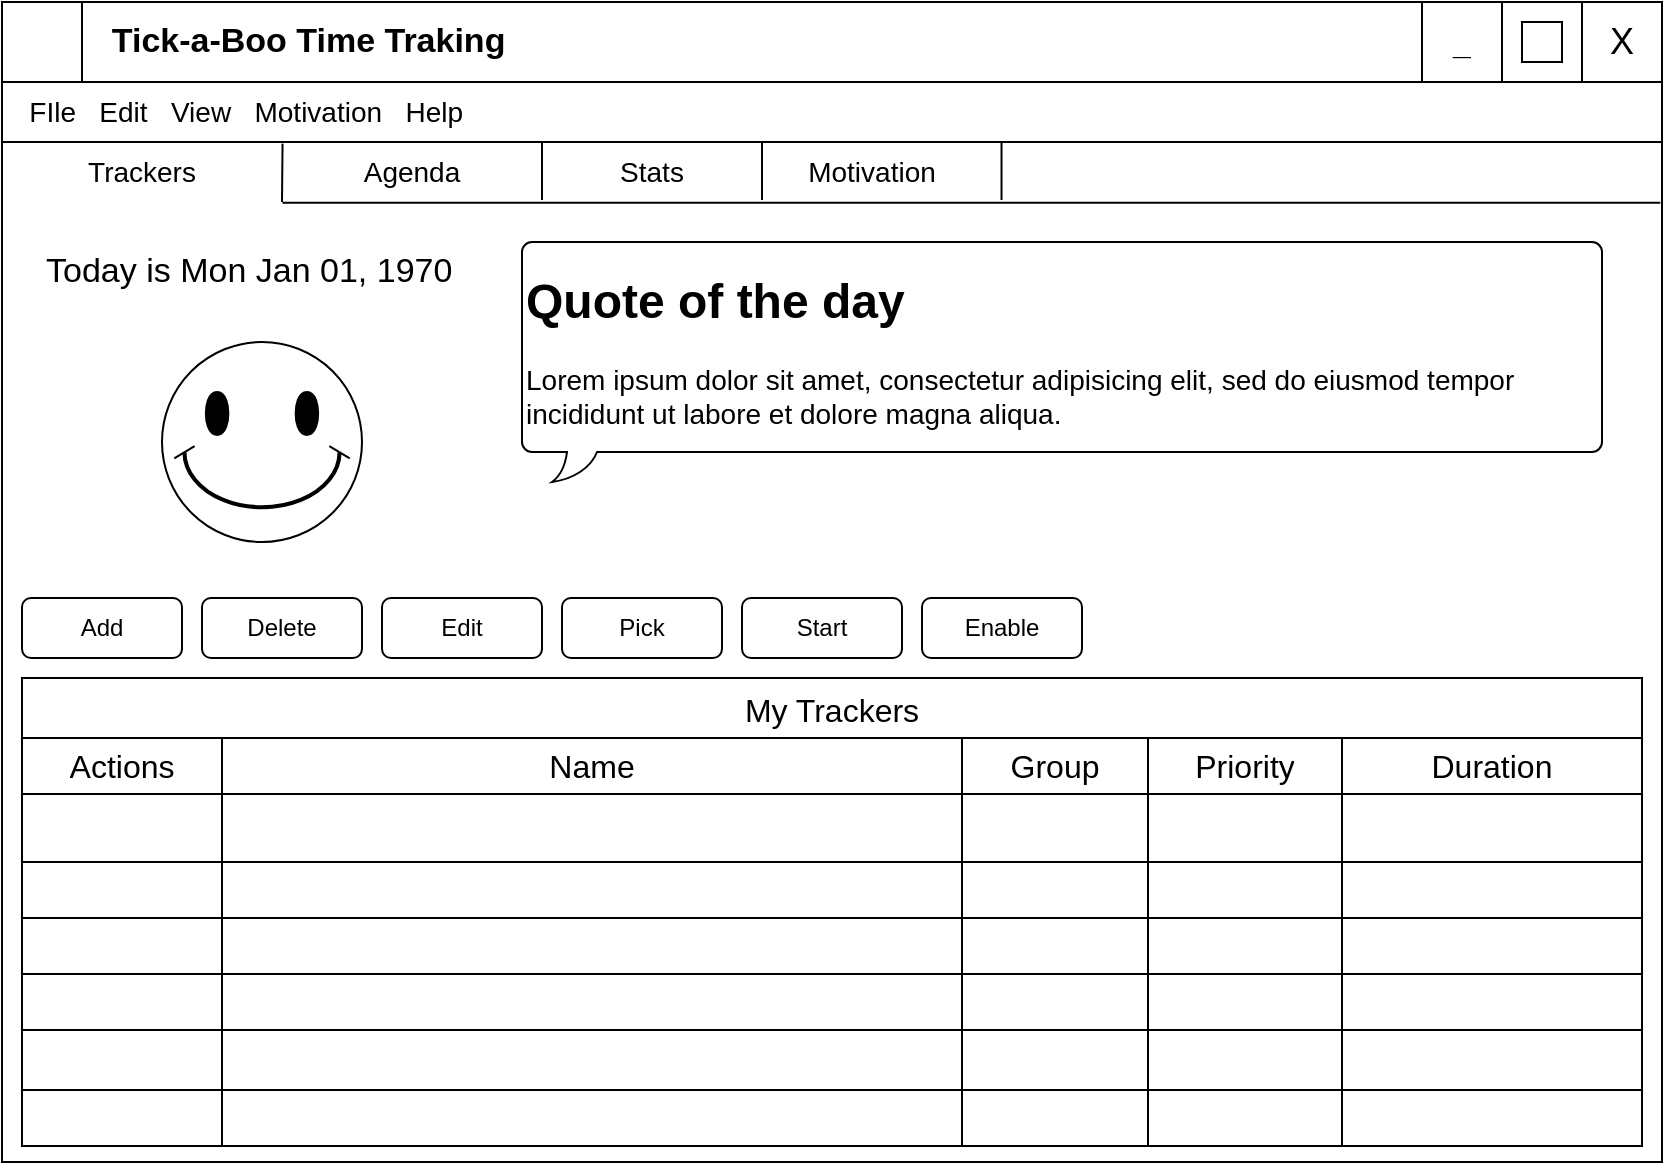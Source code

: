 <mxfile version="21.3.7" type="device">
  <diagram name="Page-1" id="lpUWkCVBu4SeMIq9ocWI">
    <mxGraphModel dx="989" dy="582" grid="1" gridSize="10" guides="1" tooltips="1" connect="1" arrows="1" fold="1" page="1" pageScale="1" pageWidth="850" pageHeight="1100" math="0" shadow="0">
      <root>
        <mxCell id="0" />
        <mxCell id="1" parent="0" />
        <mxCell id="OArM8RL9qnVI0bMVob3_-3" value="" style="rounded=0;whiteSpace=wrap;html=1;" vertex="1" parent="1">
          <mxGeometry x="10" y="10" width="830" height="580" as="geometry" />
        </mxCell>
        <mxCell id="OArM8RL9qnVI0bMVob3_-4" value="&lt;font style=&quot;font-size: 17px;&quot;&gt;&lt;b&gt;&amp;nbsp; &amp;nbsp;T&amp;nbsp; &amp;nbsp; &amp;nbsp; Tick-a-Boo Time Traking&lt;/b&gt;&lt;/font&gt;" style="rounded=0;whiteSpace=wrap;html=1;align=left;" vertex="1" parent="1">
          <mxGeometry x="10" y="10" width="830" height="40" as="geometry" />
        </mxCell>
        <mxCell id="OArM8RL9qnVI0bMVob3_-5" value="&lt;font style=&quot;font-size: 18px;&quot;&gt;X&lt;/font&gt;" style="rounded=0;whiteSpace=wrap;html=1;" vertex="1" parent="1">
          <mxGeometry x="800" y="10" width="40" height="40" as="geometry" />
        </mxCell>
        <mxCell id="OArM8RL9qnVI0bMVob3_-6" value="&lt;font style=&quot;font-size: 16px;&quot;&gt;&lt;b&gt;_&lt;/b&gt;&lt;/font&gt;" style="rounded=0;whiteSpace=wrap;html=1;" vertex="1" parent="1">
          <mxGeometry x="720" y="10" width="40" height="40" as="geometry" />
        </mxCell>
        <mxCell id="OArM8RL9qnVI0bMVob3_-7" value="" style="rounded=0;whiteSpace=wrap;html=1;" vertex="1" parent="1">
          <mxGeometry x="760" y="10" width="40" height="40" as="geometry" />
        </mxCell>
        <mxCell id="OArM8RL9qnVI0bMVob3_-8" value="" style="rounded=0;whiteSpace=wrap;html=1;" vertex="1" parent="1">
          <mxGeometry x="10" y="10" width="40" height="40" as="geometry" />
        </mxCell>
        <mxCell id="OArM8RL9qnVI0bMVob3_-9" value="" style="rounded=0;whiteSpace=wrap;html=1;" vertex="1" parent="1">
          <mxGeometry x="770" y="20" width="20" height="20" as="geometry" />
        </mxCell>
        <mxCell id="OArM8RL9qnVI0bMVob3_-10" value="My Trackers" style="shape=table;startSize=30;container=1;collapsible=0;childLayout=tableLayout;strokeColor=default;fontSize=16;" vertex="1" parent="1">
          <mxGeometry x="20" y="348" width="810" height="234" as="geometry" />
        </mxCell>
        <mxCell id="OArM8RL9qnVI0bMVob3_-11" value="" style="shape=tableRow;horizontal=0;startSize=0;swimlaneHead=0;swimlaneBody=0;strokeColor=inherit;top=0;left=0;bottom=0;right=0;collapsible=0;dropTarget=0;fillColor=none;points=[[0,0.5],[1,0.5]];portConstraint=eastwest;fontSize=16;" vertex="1" parent="OArM8RL9qnVI0bMVob3_-10">
          <mxGeometry y="30" width="810" height="28" as="geometry" />
        </mxCell>
        <mxCell id="OArM8RL9qnVI0bMVob3_-72" value="Actions" style="shape=partialRectangle;html=1;whiteSpace=wrap;connectable=0;strokeColor=inherit;overflow=hidden;fillColor=none;top=0;left=0;bottom=0;right=0;pointerEvents=1;fontSize=16;" vertex="1" parent="OArM8RL9qnVI0bMVob3_-11">
          <mxGeometry width="100" height="28" as="geometry">
            <mxRectangle width="100" height="28" as="alternateBounds" />
          </mxGeometry>
        </mxCell>
        <mxCell id="OArM8RL9qnVI0bMVob3_-12" value="Name" style="shape=partialRectangle;html=1;whiteSpace=wrap;connectable=0;strokeColor=inherit;overflow=hidden;fillColor=none;top=0;left=0;bottom=0;right=0;pointerEvents=1;fontSize=16;" vertex="1" parent="OArM8RL9qnVI0bMVob3_-11">
          <mxGeometry x="100" width="370" height="28" as="geometry">
            <mxRectangle width="370" height="28" as="alternateBounds" />
          </mxGeometry>
        </mxCell>
        <mxCell id="OArM8RL9qnVI0bMVob3_-13" value="Group" style="shape=partialRectangle;html=1;whiteSpace=wrap;connectable=0;strokeColor=inherit;overflow=hidden;fillColor=none;top=0;left=0;bottom=0;right=0;pointerEvents=1;fontSize=16;" vertex="1" parent="OArM8RL9qnVI0bMVob3_-11">
          <mxGeometry x="470" width="93" height="28" as="geometry">
            <mxRectangle width="93" height="28" as="alternateBounds" />
          </mxGeometry>
        </mxCell>
        <mxCell id="OArM8RL9qnVI0bMVob3_-14" value="Priority" style="shape=partialRectangle;html=1;whiteSpace=wrap;connectable=0;strokeColor=inherit;overflow=hidden;fillColor=none;top=0;left=0;bottom=0;right=0;pointerEvents=1;fontSize=16;" vertex="1" parent="OArM8RL9qnVI0bMVob3_-11">
          <mxGeometry x="563" width="97" height="28" as="geometry">
            <mxRectangle width="97" height="28" as="alternateBounds" />
          </mxGeometry>
        </mxCell>
        <mxCell id="OArM8RL9qnVI0bMVob3_-43" value="Duration" style="shape=partialRectangle;html=1;whiteSpace=wrap;connectable=0;strokeColor=inherit;overflow=hidden;fillColor=none;top=0;left=0;bottom=0;right=0;pointerEvents=1;fontSize=16;" vertex="1" parent="OArM8RL9qnVI0bMVob3_-11">
          <mxGeometry x="660" width="150" height="28" as="geometry">
            <mxRectangle width="150" height="28" as="alternateBounds" />
          </mxGeometry>
        </mxCell>
        <mxCell id="OArM8RL9qnVI0bMVob3_-15" value="" style="shape=tableRow;horizontal=0;startSize=0;swimlaneHead=0;swimlaneBody=0;strokeColor=inherit;top=0;left=0;bottom=0;right=0;collapsible=0;dropTarget=0;fillColor=none;points=[[0,0.5],[1,0.5]];portConstraint=eastwest;fontSize=16;" vertex="1" parent="OArM8RL9qnVI0bMVob3_-10">
          <mxGeometry y="58" width="810" height="34" as="geometry" />
        </mxCell>
        <mxCell id="OArM8RL9qnVI0bMVob3_-73" style="shape=partialRectangle;html=1;whiteSpace=wrap;connectable=0;strokeColor=inherit;overflow=hidden;fillColor=none;top=0;left=0;bottom=0;right=0;pointerEvents=1;fontSize=16;" vertex="1" parent="OArM8RL9qnVI0bMVob3_-15">
          <mxGeometry width="100" height="34" as="geometry">
            <mxRectangle width="100" height="34" as="alternateBounds" />
          </mxGeometry>
        </mxCell>
        <mxCell id="OArM8RL9qnVI0bMVob3_-16" value="" style="shape=partialRectangle;html=1;whiteSpace=wrap;connectable=0;strokeColor=inherit;overflow=hidden;fillColor=none;top=0;left=0;bottom=0;right=0;pointerEvents=1;fontSize=16;" vertex="1" parent="OArM8RL9qnVI0bMVob3_-15">
          <mxGeometry x="100" width="370" height="34" as="geometry">
            <mxRectangle width="370" height="34" as="alternateBounds" />
          </mxGeometry>
        </mxCell>
        <mxCell id="OArM8RL9qnVI0bMVob3_-17" value="" style="shape=partialRectangle;html=1;whiteSpace=wrap;connectable=0;strokeColor=inherit;overflow=hidden;fillColor=none;top=0;left=0;bottom=0;right=0;pointerEvents=1;fontSize=16;" vertex="1" parent="OArM8RL9qnVI0bMVob3_-15">
          <mxGeometry x="470" width="93" height="34" as="geometry">
            <mxRectangle width="93" height="34" as="alternateBounds" />
          </mxGeometry>
        </mxCell>
        <mxCell id="OArM8RL9qnVI0bMVob3_-18" value="" style="shape=partialRectangle;html=1;whiteSpace=wrap;connectable=0;strokeColor=inherit;overflow=hidden;fillColor=none;top=0;left=0;bottom=0;right=0;pointerEvents=1;fontSize=16;" vertex="1" parent="OArM8RL9qnVI0bMVob3_-15">
          <mxGeometry x="563" width="97" height="34" as="geometry">
            <mxRectangle width="97" height="34" as="alternateBounds" />
          </mxGeometry>
        </mxCell>
        <mxCell id="OArM8RL9qnVI0bMVob3_-44" style="shape=partialRectangle;html=1;whiteSpace=wrap;connectable=0;strokeColor=inherit;overflow=hidden;fillColor=none;top=0;left=0;bottom=0;right=0;pointerEvents=1;fontSize=16;" vertex="1" parent="OArM8RL9qnVI0bMVob3_-15">
          <mxGeometry x="660" width="150" height="34" as="geometry">
            <mxRectangle width="150" height="34" as="alternateBounds" />
          </mxGeometry>
        </mxCell>
        <mxCell id="OArM8RL9qnVI0bMVob3_-19" value="" style="shape=tableRow;horizontal=0;startSize=0;swimlaneHead=0;swimlaneBody=0;strokeColor=inherit;top=0;left=0;bottom=0;right=0;collapsible=0;dropTarget=0;fillColor=none;points=[[0,0.5],[1,0.5]];portConstraint=eastwest;fontSize=16;" vertex="1" parent="OArM8RL9qnVI0bMVob3_-10">
          <mxGeometry y="92" width="810" height="28" as="geometry" />
        </mxCell>
        <mxCell id="OArM8RL9qnVI0bMVob3_-74" style="shape=partialRectangle;html=1;whiteSpace=wrap;connectable=0;strokeColor=inherit;overflow=hidden;fillColor=none;top=0;left=0;bottom=0;right=0;pointerEvents=1;fontSize=16;" vertex="1" parent="OArM8RL9qnVI0bMVob3_-19">
          <mxGeometry width="100" height="28" as="geometry">
            <mxRectangle width="100" height="28" as="alternateBounds" />
          </mxGeometry>
        </mxCell>
        <mxCell id="OArM8RL9qnVI0bMVob3_-20" value="" style="shape=partialRectangle;html=1;whiteSpace=wrap;connectable=0;strokeColor=inherit;overflow=hidden;fillColor=none;top=0;left=0;bottom=0;right=0;pointerEvents=1;fontSize=16;" vertex="1" parent="OArM8RL9qnVI0bMVob3_-19">
          <mxGeometry x="100" width="370" height="28" as="geometry">
            <mxRectangle width="370" height="28" as="alternateBounds" />
          </mxGeometry>
        </mxCell>
        <mxCell id="OArM8RL9qnVI0bMVob3_-21" value="" style="shape=partialRectangle;html=1;whiteSpace=wrap;connectable=0;strokeColor=inherit;overflow=hidden;fillColor=none;top=0;left=0;bottom=0;right=0;pointerEvents=1;fontSize=16;" vertex="1" parent="OArM8RL9qnVI0bMVob3_-19">
          <mxGeometry x="470" width="93" height="28" as="geometry">
            <mxRectangle width="93" height="28" as="alternateBounds" />
          </mxGeometry>
        </mxCell>
        <mxCell id="OArM8RL9qnVI0bMVob3_-22" value="" style="shape=partialRectangle;html=1;whiteSpace=wrap;connectable=0;strokeColor=inherit;overflow=hidden;fillColor=none;top=0;left=0;bottom=0;right=0;pointerEvents=1;fontSize=16;" vertex="1" parent="OArM8RL9qnVI0bMVob3_-19">
          <mxGeometry x="563" width="97" height="28" as="geometry">
            <mxRectangle width="97" height="28" as="alternateBounds" />
          </mxGeometry>
        </mxCell>
        <mxCell id="OArM8RL9qnVI0bMVob3_-45" style="shape=partialRectangle;html=1;whiteSpace=wrap;connectable=0;strokeColor=inherit;overflow=hidden;fillColor=none;top=0;left=0;bottom=0;right=0;pointerEvents=1;fontSize=16;" vertex="1" parent="OArM8RL9qnVI0bMVob3_-19">
          <mxGeometry x="660" width="150" height="28" as="geometry">
            <mxRectangle width="150" height="28" as="alternateBounds" />
          </mxGeometry>
        </mxCell>
        <mxCell id="OArM8RL9qnVI0bMVob3_-23" style="shape=tableRow;horizontal=0;startSize=0;swimlaneHead=0;swimlaneBody=0;strokeColor=inherit;top=0;left=0;bottom=0;right=0;collapsible=0;dropTarget=0;fillColor=none;points=[[0,0.5],[1,0.5]];portConstraint=eastwest;fontSize=16;" vertex="1" parent="OArM8RL9qnVI0bMVob3_-10">
          <mxGeometry y="120" width="810" height="28" as="geometry" />
        </mxCell>
        <mxCell id="OArM8RL9qnVI0bMVob3_-75" style="shape=partialRectangle;html=1;whiteSpace=wrap;connectable=0;strokeColor=inherit;overflow=hidden;fillColor=none;top=0;left=0;bottom=0;right=0;pointerEvents=1;fontSize=16;" vertex="1" parent="OArM8RL9qnVI0bMVob3_-23">
          <mxGeometry width="100" height="28" as="geometry">
            <mxRectangle width="100" height="28" as="alternateBounds" />
          </mxGeometry>
        </mxCell>
        <mxCell id="OArM8RL9qnVI0bMVob3_-24" style="shape=partialRectangle;html=1;whiteSpace=wrap;connectable=0;strokeColor=inherit;overflow=hidden;fillColor=none;top=0;left=0;bottom=0;right=0;pointerEvents=1;fontSize=16;" vertex="1" parent="OArM8RL9qnVI0bMVob3_-23">
          <mxGeometry x="100" width="370" height="28" as="geometry">
            <mxRectangle width="370" height="28" as="alternateBounds" />
          </mxGeometry>
        </mxCell>
        <mxCell id="OArM8RL9qnVI0bMVob3_-25" style="shape=partialRectangle;html=1;whiteSpace=wrap;connectable=0;strokeColor=inherit;overflow=hidden;fillColor=none;top=0;left=0;bottom=0;right=0;pointerEvents=1;fontSize=16;" vertex="1" parent="OArM8RL9qnVI0bMVob3_-23">
          <mxGeometry x="470" width="93" height="28" as="geometry">
            <mxRectangle width="93" height="28" as="alternateBounds" />
          </mxGeometry>
        </mxCell>
        <mxCell id="OArM8RL9qnVI0bMVob3_-26" style="shape=partialRectangle;html=1;whiteSpace=wrap;connectable=0;strokeColor=inherit;overflow=hidden;fillColor=none;top=0;left=0;bottom=0;right=0;pointerEvents=1;fontSize=16;" vertex="1" parent="OArM8RL9qnVI0bMVob3_-23">
          <mxGeometry x="563" width="97" height="28" as="geometry">
            <mxRectangle width="97" height="28" as="alternateBounds" />
          </mxGeometry>
        </mxCell>
        <mxCell id="OArM8RL9qnVI0bMVob3_-46" style="shape=partialRectangle;html=1;whiteSpace=wrap;connectable=0;strokeColor=inherit;overflow=hidden;fillColor=none;top=0;left=0;bottom=0;right=0;pointerEvents=1;fontSize=16;" vertex="1" parent="OArM8RL9qnVI0bMVob3_-23">
          <mxGeometry x="660" width="150" height="28" as="geometry">
            <mxRectangle width="150" height="28" as="alternateBounds" />
          </mxGeometry>
        </mxCell>
        <mxCell id="OArM8RL9qnVI0bMVob3_-39" style="shape=tableRow;horizontal=0;startSize=0;swimlaneHead=0;swimlaneBody=0;strokeColor=inherit;top=0;left=0;bottom=0;right=0;collapsible=0;dropTarget=0;fillColor=none;points=[[0,0.5],[1,0.5]];portConstraint=eastwest;fontSize=16;" vertex="1" parent="OArM8RL9qnVI0bMVob3_-10">
          <mxGeometry y="148" width="810" height="28" as="geometry" />
        </mxCell>
        <mxCell id="OArM8RL9qnVI0bMVob3_-76" style="shape=partialRectangle;html=1;whiteSpace=wrap;connectable=0;strokeColor=inherit;overflow=hidden;fillColor=none;top=0;left=0;bottom=0;right=0;pointerEvents=1;fontSize=16;" vertex="1" parent="OArM8RL9qnVI0bMVob3_-39">
          <mxGeometry width="100" height="28" as="geometry">
            <mxRectangle width="100" height="28" as="alternateBounds" />
          </mxGeometry>
        </mxCell>
        <mxCell id="OArM8RL9qnVI0bMVob3_-40" style="shape=partialRectangle;html=1;whiteSpace=wrap;connectable=0;strokeColor=inherit;overflow=hidden;fillColor=none;top=0;left=0;bottom=0;right=0;pointerEvents=1;fontSize=16;" vertex="1" parent="OArM8RL9qnVI0bMVob3_-39">
          <mxGeometry x="100" width="370" height="28" as="geometry">
            <mxRectangle width="370" height="28" as="alternateBounds" />
          </mxGeometry>
        </mxCell>
        <mxCell id="OArM8RL9qnVI0bMVob3_-41" style="shape=partialRectangle;html=1;whiteSpace=wrap;connectable=0;strokeColor=inherit;overflow=hidden;fillColor=none;top=0;left=0;bottom=0;right=0;pointerEvents=1;fontSize=16;" vertex="1" parent="OArM8RL9qnVI0bMVob3_-39">
          <mxGeometry x="470" width="93" height="28" as="geometry">
            <mxRectangle width="93" height="28" as="alternateBounds" />
          </mxGeometry>
        </mxCell>
        <mxCell id="OArM8RL9qnVI0bMVob3_-42" style="shape=partialRectangle;html=1;whiteSpace=wrap;connectable=0;strokeColor=inherit;overflow=hidden;fillColor=none;top=0;left=0;bottom=0;right=0;pointerEvents=1;fontSize=16;" vertex="1" parent="OArM8RL9qnVI0bMVob3_-39">
          <mxGeometry x="563" width="97" height="28" as="geometry">
            <mxRectangle width="97" height="28" as="alternateBounds" />
          </mxGeometry>
        </mxCell>
        <mxCell id="OArM8RL9qnVI0bMVob3_-47" style="shape=partialRectangle;html=1;whiteSpace=wrap;connectable=0;strokeColor=inherit;overflow=hidden;fillColor=none;top=0;left=0;bottom=0;right=0;pointerEvents=1;fontSize=16;" vertex="1" parent="OArM8RL9qnVI0bMVob3_-39">
          <mxGeometry x="660" width="150" height="28" as="geometry">
            <mxRectangle width="150" height="28" as="alternateBounds" />
          </mxGeometry>
        </mxCell>
        <mxCell id="OArM8RL9qnVI0bMVob3_-35" style="shape=tableRow;horizontal=0;startSize=0;swimlaneHead=0;swimlaneBody=0;strokeColor=inherit;top=0;left=0;bottom=0;right=0;collapsible=0;dropTarget=0;fillColor=none;points=[[0,0.5],[1,0.5]];portConstraint=eastwest;fontSize=16;" vertex="1" parent="OArM8RL9qnVI0bMVob3_-10">
          <mxGeometry y="176" width="810" height="30" as="geometry" />
        </mxCell>
        <mxCell id="OArM8RL9qnVI0bMVob3_-77" style="shape=partialRectangle;html=1;whiteSpace=wrap;connectable=0;strokeColor=inherit;overflow=hidden;fillColor=none;top=0;left=0;bottom=0;right=0;pointerEvents=1;fontSize=16;" vertex="1" parent="OArM8RL9qnVI0bMVob3_-35">
          <mxGeometry width="100" height="30" as="geometry">
            <mxRectangle width="100" height="30" as="alternateBounds" />
          </mxGeometry>
        </mxCell>
        <mxCell id="OArM8RL9qnVI0bMVob3_-36" style="shape=partialRectangle;html=1;whiteSpace=wrap;connectable=0;strokeColor=inherit;overflow=hidden;fillColor=none;top=0;left=0;bottom=0;right=0;pointerEvents=1;fontSize=16;" vertex="1" parent="OArM8RL9qnVI0bMVob3_-35">
          <mxGeometry x="100" width="370" height="30" as="geometry">
            <mxRectangle width="370" height="30" as="alternateBounds" />
          </mxGeometry>
        </mxCell>
        <mxCell id="OArM8RL9qnVI0bMVob3_-37" style="shape=partialRectangle;html=1;whiteSpace=wrap;connectable=0;strokeColor=inherit;overflow=hidden;fillColor=none;top=0;left=0;bottom=0;right=0;pointerEvents=1;fontSize=16;" vertex="1" parent="OArM8RL9qnVI0bMVob3_-35">
          <mxGeometry x="470" width="93" height="30" as="geometry">
            <mxRectangle width="93" height="30" as="alternateBounds" />
          </mxGeometry>
        </mxCell>
        <mxCell id="OArM8RL9qnVI0bMVob3_-38" style="shape=partialRectangle;html=1;whiteSpace=wrap;connectable=0;strokeColor=inherit;overflow=hidden;fillColor=none;top=0;left=0;bottom=0;right=0;pointerEvents=1;fontSize=16;" vertex="1" parent="OArM8RL9qnVI0bMVob3_-35">
          <mxGeometry x="563" width="97" height="30" as="geometry">
            <mxRectangle width="97" height="30" as="alternateBounds" />
          </mxGeometry>
        </mxCell>
        <mxCell id="OArM8RL9qnVI0bMVob3_-48" style="shape=partialRectangle;html=1;whiteSpace=wrap;connectable=0;strokeColor=inherit;overflow=hidden;fillColor=none;top=0;left=0;bottom=0;right=0;pointerEvents=1;fontSize=16;" vertex="1" parent="OArM8RL9qnVI0bMVob3_-35">
          <mxGeometry x="660" width="150" height="30" as="geometry">
            <mxRectangle width="150" height="30" as="alternateBounds" />
          </mxGeometry>
        </mxCell>
        <mxCell id="OArM8RL9qnVI0bMVob3_-31" style="shape=tableRow;horizontal=0;startSize=0;swimlaneHead=0;swimlaneBody=0;strokeColor=inherit;top=0;left=0;bottom=0;right=0;collapsible=0;dropTarget=0;fillColor=none;points=[[0,0.5],[1,0.5]];portConstraint=eastwest;fontSize=16;" vertex="1" parent="OArM8RL9qnVI0bMVob3_-10">
          <mxGeometry y="206" width="810" height="28" as="geometry" />
        </mxCell>
        <mxCell id="OArM8RL9qnVI0bMVob3_-78" style="shape=partialRectangle;html=1;whiteSpace=wrap;connectable=0;strokeColor=inherit;overflow=hidden;fillColor=none;top=0;left=0;bottom=0;right=0;pointerEvents=1;fontSize=16;" vertex="1" parent="OArM8RL9qnVI0bMVob3_-31">
          <mxGeometry width="100" height="28" as="geometry">
            <mxRectangle width="100" height="28" as="alternateBounds" />
          </mxGeometry>
        </mxCell>
        <mxCell id="OArM8RL9qnVI0bMVob3_-32" style="shape=partialRectangle;html=1;whiteSpace=wrap;connectable=0;strokeColor=inherit;overflow=hidden;fillColor=none;top=0;left=0;bottom=0;right=0;pointerEvents=1;fontSize=16;" vertex="1" parent="OArM8RL9qnVI0bMVob3_-31">
          <mxGeometry x="100" width="370" height="28" as="geometry">
            <mxRectangle width="370" height="28" as="alternateBounds" />
          </mxGeometry>
        </mxCell>
        <mxCell id="OArM8RL9qnVI0bMVob3_-33" style="shape=partialRectangle;html=1;whiteSpace=wrap;connectable=0;strokeColor=inherit;overflow=hidden;fillColor=none;top=0;left=0;bottom=0;right=0;pointerEvents=1;fontSize=16;" vertex="1" parent="OArM8RL9qnVI0bMVob3_-31">
          <mxGeometry x="470" width="93" height="28" as="geometry">
            <mxRectangle width="93" height="28" as="alternateBounds" />
          </mxGeometry>
        </mxCell>
        <mxCell id="OArM8RL9qnVI0bMVob3_-34" style="shape=partialRectangle;html=1;whiteSpace=wrap;connectable=0;strokeColor=inherit;overflow=hidden;fillColor=none;top=0;left=0;bottom=0;right=0;pointerEvents=1;fontSize=16;" vertex="1" parent="OArM8RL9qnVI0bMVob3_-31">
          <mxGeometry x="563" width="97" height="28" as="geometry">
            <mxRectangle width="97" height="28" as="alternateBounds" />
          </mxGeometry>
        </mxCell>
        <mxCell id="OArM8RL9qnVI0bMVob3_-49" style="shape=partialRectangle;html=1;whiteSpace=wrap;connectable=0;strokeColor=inherit;overflow=hidden;fillColor=none;top=0;left=0;bottom=0;right=0;pointerEvents=1;fontSize=16;" vertex="1" parent="OArM8RL9qnVI0bMVob3_-31">
          <mxGeometry x="660" width="150" height="28" as="geometry">
            <mxRectangle width="150" height="28" as="alternateBounds" />
          </mxGeometry>
        </mxCell>
        <mxCell id="OArM8RL9qnVI0bMVob3_-27" value="Today is Mon Jan 01, 1970" style="text;html=1;strokeColor=none;fillColor=none;align=left;verticalAlign=middle;whiteSpace=wrap;rounded=0;fontSize=17;" vertex="1" parent="1">
          <mxGeometry x="30" y="130" width="280" height="30" as="geometry" />
        </mxCell>
        <mxCell id="OArM8RL9qnVI0bMVob3_-50" value="&lt;font style=&quot;font-size: 14px;&quot;&gt;&amp;nbsp; &amp;nbsp;FIle&amp;nbsp; &amp;nbsp;Edit&amp;nbsp; &amp;nbsp;View&amp;nbsp; &amp;nbsp;Motivation&amp;nbsp; &amp;nbsp;Help&lt;/font&gt;" style="rounded=0;whiteSpace=wrap;html=1;align=left;" vertex="1" parent="1">
          <mxGeometry x="10" y="50" width="830" height="30" as="geometry" />
        </mxCell>
        <mxCell id="OArM8RL9qnVI0bMVob3_-53" value="" style="endArrow=none;html=1;rounded=0;anchorPointDirection=0;startFill=0;endFill=0;noJump=1;comic=0;snapToPoint=1;entryX=0.999;entryY=0.173;entryDx=0;entryDy=0;entryPerimeter=0;exitX=0.169;exitY=0.173;exitDx=0;exitDy=0;exitPerimeter=0;" edge="1" parent="1" source="OArM8RL9qnVI0bMVob3_-3" target="OArM8RL9qnVI0bMVob3_-3">
          <mxGeometry width="50" height="50" relative="1" as="geometry">
            <mxPoint x="320" y="520" as="sourcePoint" />
            <mxPoint x="370" y="470" as="targetPoint" />
          </mxGeometry>
        </mxCell>
        <mxCell id="OArM8RL9qnVI0bMVob3_-54" value="" style="endArrow=none;html=1;rounded=0;anchorPointDirection=0;startFill=0;endFill=0;noJump=1;comic=0;snapToPoint=1;exitX=0.169;exitY=1.027;exitDx=0;exitDy=0;exitPerimeter=0;" edge="1" parent="1" source="OArM8RL9qnVI0bMVob3_-50">
          <mxGeometry width="50" height="50" relative="1" as="geometry">
            <mxPoint x="101" y="430" as="sourcePoint" />
            <mxPoint x="150" y="110" as="targetPoint" />
          </mxGeometry>
        </mxCell>
        <mxCell id="OArM8RL9qnVI0bMVob3_-55" value="" style="endArrow=none;html=1;rounded=0;anchorPointDirection=0;startFill=0;endFill=0;noJump=1;comic=0;snapToPoint=1;exitX=0.169;exitY=1.027;exitDx=0;exitDy=0;exitPerimeter=0;" edge="1" parent="1">
          <mxGeometry width="50" height="50" relative="1" as="geometry">
            <mxPoint x="280" y="80" as="sourcePoint" />
            <mxPoint x="280" y="109" as="targetPoint" />
          </mxGeometry>
        </mxCell>
        <mxCell id="OArM8RL9qnVI0bMVob3_-56" value="&lt;font style=&quot;font-size: 14px;&quot;&gt;Trackers&lt;/font&gt;" style="text;html=1;strokeColor=none;fillColor=none;align=center;verticalAlign=middle;whiteSpace=wrap;rounded=0;" vertex="1" parent="1">
          <mxGeometry x="10" y="80" width="140" height="30" as="geometry" />
        </mxCell>
        <mxCell id="OArM8RL9qnVI0bMVob3_-57" value="&lt;font style=&quot;font-size: 14px;&quot;&gt;Agenda&lt;/font&gt;" style="text;html=1;strokeColor=none;fillColor=none;align=center;verticalAlign=middle;whiteSpace=wrap;rounded=0;" vertex="1" parent="1">
          <mxGeometry x="150" y="80" width="130" height="30" as="geometry" />
        </mxCell>
        <mxCell id="OArM8RL9qnVI0bMVob3_-65" value="" style="endArrow=none;html=1;rounded=0;anchorPointDirection=0;startFill=0;endFill=0;noJump=1;comic=0;snapToPoint=1;exitX=0.169;exitY=1.027;exitDx=0;exitDy=0;exitPerimeter=0;" edge="1" parent="1">
          <mxGeometry width="50" height="50" relative="1" as="geometry">
            <mxPoint x="390" y="80" as="sourcePoint" />
            <mxPoint x="390" y="109" as="targetPoint" />
          </mxGeometry>
        </mxCell>
        <mxCell id="OArM8RL9qnVI0bMVob3_-67" value="&lt;font style=&quot;font-size: 14px;&quot;&gt;Stats&lt;/font&gt;" style="text;html=1;strokeColor=none;fillColor=none;align=center;verticalAlign=middle;whiteSpace=wrap;rounded=0;" vertex="1" parent="1">
          <mxGeometry x="280" y="80" width="110" height="30" as="geometry" />
        </mxCell>
        <mxCell id="OArM8RL9qnVI0bMVob3_-68" value="Add" style="rounded=1;whiteSpace=wrap;html=1;" vertex="1" parent="1">
          <mxGeometry x="20" y="308" width="80" height="30" as="geometry" />
        </mxCell>
        <mxCell id="OArM8RL9qnVI0bMVob3_-69" value="Delete" style="rounded=1;whiteSpace=wrap;html=1;" vertex="1" parent="1">
          <mxGeometry x="110" y="308" width="80" height="30" as="geometry" />
        </mxCell>
        <mxCell id="OArM8RL9qnVI0bMVob3_-70" value="Edit" style="rounded=1;whiteSpace=wrap;html=1;" vertex="1" parent="1">
          <mxGeometry x="200" y="308" width="80" height="30" as="geometry" />
        </mxCell>
        <mxCell id="OArM8RL9qnVI0bMVob3_-71" value="Pick" style="rounded=1;whiteSpace=wrap;html=1;" vertex="1" parent="1">
          <mxGeometry x="290" y="308" width="80" height="30" as="geometry" />
        </mxCell>
        <mxCell id="OArM8RL9qnVI0bMVob3_-79" value="Start" style="rounded=1;whiteSpace=wrap;html=1;" vertex="1" parent="1">
          <mxGeometry x="380" y="308" width="80" height="30" as="geometry" />
        </mxCell>
        <mxCell id="OArM8RL9qnVI0bMVob3_-80" value="Enable" style="rounded=1;whiteSpace=wrap;html=1;" vertex="1" parent="1">
          <mxGeometry x="470" y="308" width="80" height="30" as="geometry" />
        </mxCell>
        <mxCell id="OArM8RL9qnVI0bMVob3_-82" value="&lt;h1&gt;Quote of the day&lt;/h1&gt;&lt;p style=&quot;&quot;&gt;&lt;font style=&quot;font-size: 14px;&quot;&gt;Lorem ipsum dolor sit amet, consectetur adipisicing elit, sed do eiusmod tempor incididunt ut labore et dolore magna aliqua.&lt;/font&gt;&lt;/p&gt;" style="whiteSpace=wrap;html=1;shape=mxgraph.basic.roundRectCallout;dx=30;dy=15;size=5;boundedLbl=1;align=left;" vertex="1" parent="1">
          <mxGeometry x="270" y="130" width="540" height="120" as="geometry" />
        </mxCell>
        <mxCell id="OArM8RL9qnVI0bMVob3_-83" value="" style="verticalLabelPosition=bottom;verticalAlign=top;html=1;shape=mxgraph.basic.smiley" vertex="1" parent="1">
          <mxGeometry x="90" y="180" width="100" height="100" as="geometry" />
        </mxCell>
        <mxCell id="OArM8RL9qnVI0bMVob3_-84" value="" style="endArrow=none;html=1;rounded=0;anchorPointDirection=0;startFill=0;endFill=0;noJump=1;comic=0;snapToPoint=1;exitX=0.169;exitY=1.027;exitDx=0;exitDy=0;exitPerimeter=0;" edge="1" parent="1">
          <mxGeometry width="50" height="50" relative="1" as="geometry">
            <mxPoint x="509.76" y="80" as="sourcePoint" />
            <mxPoint x="509.76" y="109" as="targetPoint" />
          </mxGeometry>
        </mxCell>
        <mxCell id="OArM8RL9qnVI0bMVob3_-85" value="&lt;font style=&quot;font-size: 14px;&quot;&gt;Motivation&lt;/font&gt;" style="text;html=1;strokeColor=none;fillColor=none;align=center;verticalAlign=middle;whiteSpace=wrap;rounded=0;" vertex="1" parent="1">
          <mxGeometry x="390" y="80" width="110" height="30" as="geometry" />
        </mxCell>
      </root>
    </mxGraphModel>
  </diagram>
</mxfile>
